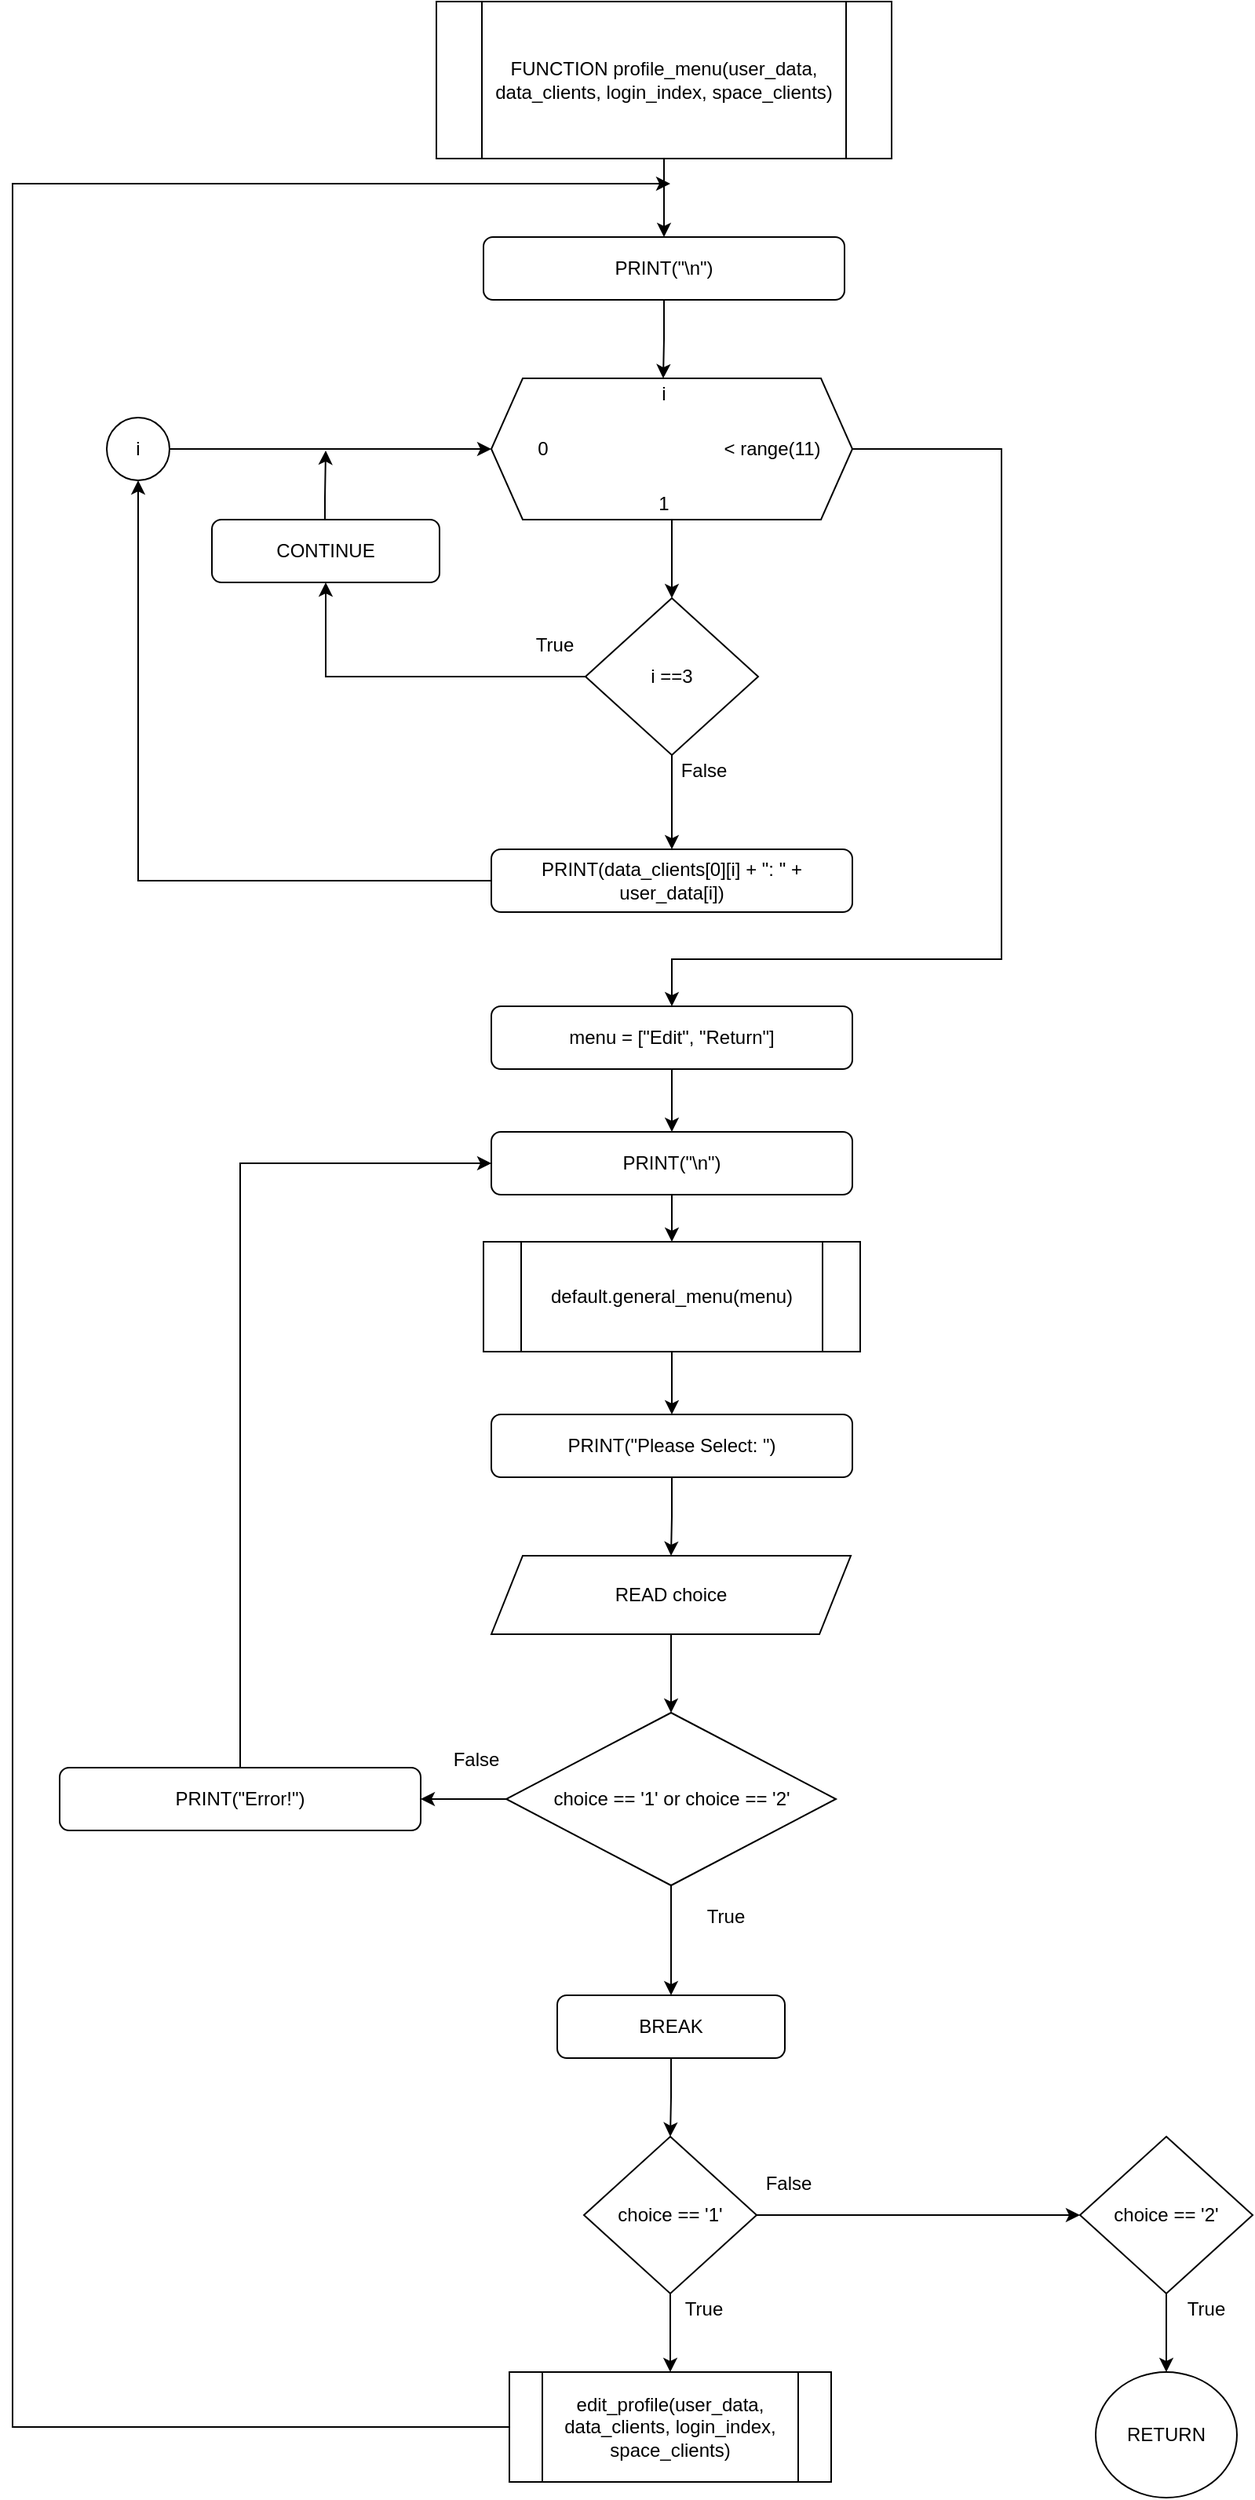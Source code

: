 <mxfile version="14.7.5" type="github">
  <diagram id="lwtEDbRVN-xB4T3-QxCQ" name="Page-1">
    <mxGraphModel dx="1241" dy="745" grid="1" gridSize="10" guides="1" tooltips="1" connect="1" arrows="1" fold="1" page="1" pageScale="1" pageWidth="3300" pageHeight="4681" math="0" shadow="0">
      <root>
        <mxCell id="0" />
        <mxCell id="1" parent="0" />
        <mxCell id="4hAsbZaLSSAf6A-Fuyxp-10" value="" style="group" parent="1" vertex="1" connectable="0">
          <mxGeometry x="425" y="350" width="230" height="90" as="geometry" />
        </mxCell>
        <mxCell id="4hAsbZaLSSAf6A-Fuyxp-3" value="" style="shape=hexagon;perimeter=hexagonPerimeter2;whiteSpace=wrap;html=1;fixedSize=1;" parent="4hAsbZaLSSAf6A-Fuyxp-10" vertex="1">
          <mxGeometry width="230.0" height="90" as="geometry" />
        </mxCell>
        <mxCell id="4hAsbZaLSSAf6A-Fuyxp-4" value="i" style="text;html=1;strokeColor=none;fillColor=none;align=center;verticalAlign=middle;whiteSpace=wrap;rounded=0;" parent="4hAsbZaLSSAf6A-Fuyxp-10" vertex="1">
          <mxGeometry x="87.619" width="43.81" height="20" as="geometry" />
        </mxCell>
        <mxCell id="4hAsbZaLSSAf6A-Fuyxp-5" value="0" style="text;html=1;strokeColor=none;fillColor=none;align=center;verticalAlign=middle;whiteSpace=wrap;rounded=0;" parent="4hAsbZaLSSAf6A-Fuyxp-10" vertex="1">
          <mxGeometry x="10.952" y="35" width="43.81" height="20" as="geometry" />
        </mxCell>
        <mxCell id="4hAsbZaLSSAf6A-Fuyxp-6" value="1" style="text;html=1;strokeColor=none;fillColor=none;align=center;verticalAlign=middle;whiteSpace=wrap;rounded=0;" parent="4hAsbZaLSSAf6A-Fuyxp-10" vertex="1">
          <mxGeometry x="87.619" y="70" width="43.81" height="20" as="geometry" />
        </mxCell>
        <mxCell id="4hAsbZaLSSAf6A-Fuyxp-7" value="&amp;lt; range(11)" style="text;html=1;strokeColor=none;fillColor=none;align=center;verticalAlign=middle;whiteSpace=wrap;rounded=0;" parent="4hAsbZaLSSAf6A-Fuyxp-10" vertex="1">
          <mxGeometry x="145" y="35" width="68.1" height="20" as="geometry" />
        </mxCell>
        <mxCell id="seyrnWr0ilwIP1S3ZuyP-13" style="edgeStyle=orthogonalEdgeStyle;rounded=0;orthogonalLoop=1;jettySize=auto;html=1;exitX=0.5;exitY=1;exitDx=0;exitDy=0;" parent="1" source="4hAsbZaLSSAf6A-Fuyxp-17" target="4hAsbZaLSSAf6A-Fuyxp-4" edge="1">
          <mxGeometry relative="1" as="geometry" />
        </mxCell>
        <mxCell id="4hAsbZaLSSAf6A-Fuyxp-17" value="PRINT(&quot;\n&quot;)" style="rounded=1;whiteSpace=wrap;html=1;" parent="1" vertex="1">
          <mxGeometry x="420" y="260" width="230" height="40" as="geometry" />
        </mxCell>
        <mxCell id="seyrnWr0ilwIP1S3ZuyP-15" value="" style="edgeStyle=orthogonalEdgeStyle;rounded=0;orthogonalLoop=1;jettySize=auto;html=1;" parent="1" source="4hAsbZaLSSAf6A-Fuyxp-18" target="4hAsbZaLSSAf6A-Fuyxp-20" edge="1">
          <mxGeometry relative="1" as="geometry" />
        </mxCell>
        <mxCell id="JaCdbUTixOH0e9Q2p9va-5" style="edgeStyle=orthogonalEdgeStyle;rounded=0;orthogonalLoop=1;jettySize=auto;html=1;entryX=0.5;entryY=1;entryDx=0;entryDy=0;endFill=1;" parent="1" source="4hAsbZaLSSAf6A-Fuyxp-18" target="JaCdbUTixOH0e9Q2p9va-4" edge="1">
          <mxGeometry relative="1" as="geometry" />
        </mxCell>
        <mxCell id="4hAsbZaLSSAf6A-Fuyxp-18" value="i ==3" style="rhombus;whiteSpace=wrap;html=1;" parent="1" vertex="1">
          <mxGeometry x="485" y="490" width="110" height="100" as="geometry" />
        </mxCell>
        <mxCell id="seyrnWr0ilwIP1S3ZuyP-42" style="edgeStyle=orthogonalEdgeStyle;rounded=0;orthogonalLoop=1;jettySize=auto;html=1;exitX=0;exitY=0.5;exitDx=0;exitDy=0;" parent="1" edge="1">
          <mxGeometry relative="1" as="geometry">
            <mxPoint x="200" y="415" as="targetPoint" />
            <Array as="points">
              <mxPoint x="425" y="670" />
              <mxPoint x="200" y="670" />
            </Array>
            <mxPoint x="425" y="665" as="sourcePoint" />
          </mxGeometry>
        </mxCell>
        <mxCell id="4hAsbZaLSSAf6A-Fuyxp-20" value="PRINT(data_clients[0][i] + &quot;: &quot; + user_data[i])" style="rounded=1;whiteSpace=wrap;html=1;" parent="1" vertex="1">
          <mxGeometry x="425" y="650" width="230" height="40" as="geometry" />
        </mxCell>
        <mxCell id="seyrnWr0ilwIP1S3ZuyP-17" value="" style="edgeStyle=orthogonalEdgeStyle;rounded=0;orthogonalLoop=1;jettySize=auto;html=1;" parent="1" source="seyrnWr0ilwIP1S3ZuyP-1" target="seyrnWr0ilwIP1S3ZuyP-3" edge="1">
          <mxGeometry relative="1" as="geometry" />
        </mxCell>
        <mxCell id="seyrnWr0ilwIP1S3ZuyP-1" value="menu = [&quot;Edit&quot;, &quot;Return&quot;]" style="rounded=1;whiteSpace=wrap;html=1;" parent="1" vertex="1">
          <mxGeometry x="425" y="750" width="230" height="40" as="geometry" />
        </mxCell>
        <mxCell id="seyrnWr0ilwIP1S3ZuyP-35" value="" style="edgeStyle=orthogonalEdgeStyle;rounded=0;orthogonalLoop=1;jettySize=auto;html=1;" parent="1" source="seyrnWr0ilwIP1S3ZuyP-2" target="seyrnWr0ilwIP1S3ZuyP-7" edge="1">
          <mxGeometry relative="1" as="geometry" />
        </mxCell>
        <mxCell id="7FatE325lh4cRFGbNT5i-2" value="" style="edgeStyle=orthogonalEdgeStyle;rounded=0;orthogonalLoop=1;jettySize=auto;html=1;" edge="1" parent="1" source="seyrnWr0ilwIP1S3ZuyP-2" target="7FatE325lh4cRFGbNT5i-1">
          <mxGeometry relative="1" as="geometry" />
        </mxCell>
        <mxCell id="seyrnWr0ilwIP1S3ZuyP-2" value="choice == &#39;1&#39; or choice == &#39;2&#39;" style="rhombus;whiteSpace=wrap;html=1;" parent="1" vertex="1">
          <mxGeometry x="434.5" y="1200" width="210" height="110" as="geometry" />
        </mxCell>
        <mxCell id="JaCdbUTixOH0e9Q2p9va-2" value="" style="edgeStyle=orthogonalEdgeStyle;rounded=0;orthogonalLoop=1;jettySize=auto;html=1;endFill=1;" parent="1" source="seyrnWr0ilwIP1S3ZuyP-3" target="JaCdbUTixOH0e9Q2p9va-1" edge="1">
          <mxGeometry relative="1" as="geometry" />
        </mxCell>
        <mxCell id="seyrnWr0ilwIP1S3ZuyP-3" value="PRINT(&quot;\n&quot;)" style="rounded=1;whiteSpace=wrap;html=1;" parent="1" vertex="1">
          <mxGeometry x="425" y="830" width="230" height="40" as="geometry" />
        </mxCell>
        <mxCell id="seyrnWr0ilwIP1S3ZuyP-20" value="" style="edgeStyle=orthogonalEdgeStyle;rounded=0;orthogonalLoop=1;jettySize=auto;html=1;" parent="1" source="seyrnWr0ilwIP1S3ZuyP-5" target="seyrnWr0ilwIP1S3ZuyP-6" edge="1">
          <mxGeometry relative="1" as="geometry" />
        </mxCell>
        <mxCell id="seyrnWr0ilwIP1S3ZuyP-5" value="PRINT(&quot;Please Select: &quot;)" style="rounded=1;whiteSpace=wrap;html=1;" parent="1" vertex="1">
          <mxGeometry x="425" y="1010" width="230" height="40" as="geometry" />
        </mxCell>
        <mxCell id="seyrnWr0ilwIP1S3ZuyP-21" value="" style="edgeStyle=orthogonalEdgeStyle;rounded=0;orthogonalLoop=1;jettySize=auto;html=1;" parent="1" source="seyrnWr0ilwIP1S3ZuyP-6" target="seyrnWr0ilwIP1S3ZuyP-2" edge="1">
          <mxGeometry relative="1" as="geometry" />
        </mxCell>
        <mxCell id="seyrnWr0ilwIP1S3ZuyP-6" value="READ choice" style="shape=parallelogram;perimeter=parallelogramPerimeter;whiteSpace=wrap;html=1;fixedSize=1;" parent="1" vertex="1">
          <mxGeometry x="425" y="1100" width="229" height="50" as="geometry" />
        </mxCell>
        <mxCell id="seyrnWr0ilwIP1S3ZuyP-36" style="edgeStyle=orthogonalEdgeStyle;rounded=0;orthogonalLoop=1;jettySize=auto;html=1;exitX=0.5;exitY=0;exitDx=0;exitDy=0;entryX=0;entryY=0.5;entryDx=0;entryDy=0;" parent="1" source="seyrnWr0ilwIP1S3ZuyP-7" target="seyrnWr0ilwIP1S3ZuyP-3" edge="1">
          <mxGeometry relative="1" as="geometry" />
        </mxCell>
        <mxCell id="seyrnWr0ilwIP1S3ZuyP-7" value="PRINT(&quot;Error!&quot;)" style="rounded=1;whiteSpace=wrap;html=1;" parent="1" vertex="1">
          <mxGeometry x="150" y="1235" width="230" height="40" as="geometry" />
        </mxCell>
        <mxCell id="seyrnWr0ilwIP1S3ZuyP-24" style="edgeStyle=orthogonalEdgeStyle;rounded=0;orthogonalLoop=1;jettySize=auto;html=1;exitX=1;exitY=0.5;exitDx=0;exitDy=0;entryX=0;entryY=0.5;entryDx=0;entryDy=0;" parent="1" source="seyrnWr0ilwIP1S3ZuyP-8" target="seyrnWr0ilwIP1S3ZuyP-9" edge="1">
          <mxGeometry relative="1" as="geometry" />
        </mxCell>
        <mxCell id="DkZJO_LsvSG8MK6_0E9L-5" value="" style="edgeStyle=orthogonalEdgeStyle;rounded=0;orthogonalLoop=1;jettySize=auto;html=1;endFill=1;" parent="1" source="seyrnWr0ilwIP1S3ZuyP-8" target="DkZJO_LsvSG8MK6_0E9L-4" edge="1">
          <mxGeometry relative="1" as="geometry" />
        </mxCell>
        <mxCell id="seyrnWr0ilwIP1S3ZuyP-8" value="choice == &#39;1&#39;" style="rhombus;whiteSpace=wrap;html=1;" parent="1" vertex="1">
          <mxGeometry x="484" y="1470" width="110" height="100" as="geometry" />
        </mxCell>
        <mxCell id="seyrnWr0ilwIP1S3ZuyP-25" style="edgeStyle=orthogonalEdgeStyle;rounded=0;orthogonalLoop=1;jettySize=auto;html=1;exitX=0.5;exitY=1;exitDx=0;exitDy=0;entryX=0.5;entryY=0;entryDx=0;entryDy=0;" parent="1" source="seyrnWr0ilwIP1S3ZuyP-9" target="seyrnWr0ilwIP1S3ZuyP-11" edge="1">
          <mxGeometry relative="1" as="geometry" />
        </mxCell>
        <mxCell id="seyrnWr0ilwIP1S3ZuyP-9" value="choice == &#39;2&#39;" style="rhombus;whiteSpace=wrap;html=1;" parent="1" vertex="1">
          <mxGeometry x="800" y="1470" width="110" height="100" as="geometry" />
        </mxCell>
        <mxCell id="seyrnWr0ilwIP1S3ZuyP-11" value="RETURN" style="ellipse;whiteSpace=wrap;html=1;" parent="1" vertex="1">
          <mxGeometry x="810" y="1620" width="90" height="80" as="geometry" />
        </mxCell>
        <mxCell id="seyrnWr0ilwIP1S3ZuyP-14" value="" style="edgeStyle=orthogonalEdgeStyle;rounded=0;orthogonalLoop=1;jettySize=auto;html=1;" parent="1" source="4hAsbZaLSSAf6A-Fuyxp-3" target="4hAsbZaLSSAf6A-Fuyxp-18" edge="1">
          <mxGeometry relative="1" as="geometry" />
        </mxCell>
        <mxCell id="seyrnWr0ilwIP1S3ZuyP-28" value="True" style="text;html=1;align=center;verticalAlign=middle;resizable=0;points=[];autosize=1;strokeColor=none;" parent="1" vertex="1">
          <mxGeometry x="445" y="510" width="40" height="20" as="geometry" />
        </mxCell>
        <mxCell id="seyrnWr0ilwIP1S3ZuyP-29" value="False" style="text;html=1;align=center;verticalAlign=middle;resizable=0;points=[];autosize=1;strokeColor=none;" parent="1" vertex="1">
          <mxGeometry x="540" y="590" width="40" height="20" as="geometry" />
        </mxCell>
        <mxCell id="seyrnWr0ilwIP1S3ZuyP-34" value="False" style="text;html=1;align=center;verticalAlign=middle;resizable=0;points=[];autosize=1;strokeColor=none;" parent="1" vertex="1">
          <mxGeometry x="394.5" y="1220" width="40" height="20" as="geometry" />
        </mxCell>
        <mxCell id="seyrnWr0ilwIP1S3ZuyP-38" value="True" style="text;html=1;align=center;verticalAlign=middle;resizable=0;points=[];autosize=1;strokeColor=none;" parent="1" vertex="1">
          <mxGeometry x="554" y="1320" width="40" height="20" as="geometry" />
        </mxCell>
        <mxCell id="seyrnWr0ilwIP1S3ZuyP-43" style="edgeStyle=orthogonalEdgeStyle;rounded=0;orthogonalLoop=1;jettySize=auto;html=1;exitX=1;exitY=0.5;exitDx=0;exitDy=0;entryX=0.5;entryY=0;entryDx=0;entryDy=0;" parent="1" source="4hAsbZaLSSAf6A-Fuyxp-3" target="seyrnWr0ilwIP1S3ZuyP-1" edge="1">
          <mxGeometry relative="1" as="geometry">
            <Array as="points">
              <mxPoint x="750" y="395" />
              <mxPoint x="750" y="720" />
              <mxPoint x="540" y="720" />
            </Array>
          </mxGeometry>
        </mxCell>
        <mxCell id="hwVHAj5IbDsBxLXs_6I--2" value="True" style="text;html=1;align=center;verticalAlign=middle;resizable=0;points=[];autosize=1;strokeColor=none;" parent="1" vertex="1">
          <mxGeometry x="540" y="1570" width="40" height="20" as="geometry" />
        </mxCell>
        <mxCell id="hwVHAj5IbDsBxLXs_6I--3" value="False" style="text;html=1;align=center;verticalAlign=middle;resizable=0;points=[];autosize=1;strokeColor=none;" parent="1" vertex="1">
          <mxGeometry x="594" y="1490" width="40" height="20" as="geometry" />
        </mxCell>
        <mxCell id="hwVHAj5IbDsBxLXs_6I--4" value="True" style="text;html=1;align=center;verticalAlign=middle;resizable=0;points=[];autosize=1;strokeColor=none;" parent="1" vertex="1">
          <mxGeometry x="860" y="1570" width="40" height="20" as="geometry" />
        </mxCell>
        <mxCell id="DkZJO_LsvSG8MK6_0E9L-2" value="" style="edgeStyle=orthogonalEdgeStyle;rounded=0;orthogonalLoop=1;jettySize=auto;html=1;endArrow=classic;endFill=1;" parent="1" source="DkZJO_LsvSG8MK6_0E9L-1" target="4hAsbZaLSSAf6A-Fuyxp-17" edge="1">
          <mxGeometry relative="1" as="geometry" />
        </mxCell>
        <mxCell id="DkZJO_LsvSG8MK6_0E9L-1" value="FUNCTION profile_menu(user_data, data_clients, login_index, space_clients)" style="shape=process;whiteSpace=wrap;html=1;backgroundOutline=1;" parent="1" vertex="1">
          <mxGeometry x="390" y="110" width="290" height="100" as="geometry" />
        </mxCell>
        <mxCell id="DkZJO_LsvSG8MK6_0E9L-6" style="edgeStyle=orthogonalEdgeStyle;rounded=0;orthogonalLoop=1;jettySize=auto;html=1;endFill=1;exitX=0;exitY=0.5;exitDx=0;exitDy=0;" parent="1" source="DkZJO_LsvSG8MK6_0E9L-4" edge="1">
          <mxGeometry relative="1" as="geometry">
            <mxPoint x="539" y="226" as="targetPoint" />
            <Array as="points">
              <mxPoint x="120" y="1655" />
              <mxPoint x="120" y="226" />
            </Array>
          </mxGeometry>
        </mxCell>
        <mxCell id="DkZJO_LsvSG8MK6_0E9L-4" value="edit_profile(user_data, data_clients, login_index, space_clients)" style="shape=process;whiteSpace=wrap;html=1;backgroundOutline=1;horizontal=1;" parent="1" vertex="1">
          <mxGeometry x="436.5" y="1620" width="205" height="70" as="geometry" />
        </mxCell>
        <mxCell id="JaCdbUTixOH0e9Q2p9va-3" value="" style="edgeStyle=orthogonalEdgeStyle;rounded=0;orthogonalLoop=1;jettySize=auto;html=1;endFill=1;" parent="1" source="JaCdbUTixOH0e9Q2p9va-1" target="seyrnWr0ilwIP1S3ZuyP-5" edge="1">
          <mxGeometry relative="1" as="geometry" />
        </mxCell>
        <mxCell id="JaCdbUTixOH0e9Q2p9va-1" value="default.general_menu(menu)" style="shape=process;whiteSpace=wrap;html=1;backgroundOutline=1;" parent="1" vertex="1">
          <mxGeometry x="420" y="900" width="240" height="70" as="geometry" />
        </mxCell>
        <mxCell id="weVIRt_P8CNzWD0nIZ2v-3" style="edgeStyle=orthogonalEdgeStyle;rounded=0;orthogonalLoop=1;jettySize=auto;html=1;endArrow=classic;endFill=1;" parent="1" edge="1">
          <mxGeometry relative="1" as="geometry">
            <mxPoint x="319.5" y="396" as="targetPoint" />
            <mxPoint x="319" y="440" as="sourcePoint" />
            <Array as="points">
              <mxPoint x="319.5" y="426" />
              <mxPoint x="319.5" y="426" />
            </Array>
          </mxGeometry>
        </mxCell>
        <mxCell id="JaCdbUTixOH0e9Q2p9va-4" value="CONTINUE" style="rounded=1;whiteSpace=wrap;html=1;" parent="1" vertex="1">
          <mxGeometry x="247" y="440" width="145" height="40" as="geometry" />
        </mxCell>
        <mxCell id="weVIRt_P8CNzWD0nIZ2v-2" style="edgeStyle=orthogonalEdgeStyle;rounded=0;orthogonalLoop=1;jettySize=auto;html=1;exitX=1;exitY=0.5;exitDx=0;exitDy=0;entryX=0;entryY=0.5;entryDx=0;entryDy=0;endArrow=classic;endFill=1;" parent="1" source="weVIRt_P8CNzWD0nIZ2v-1" target="4hAsbZaLSSAf6A-Fuyxp-3" edge="1">
          <mxGeometry relative="1" as="geometry">
            <Array as="points">
              <mxPoint x="320" y="395" />
              <mxPoint x="320" y="395" />
            </Array>
          </mxGeometry>
        </mxCell>
        <mxCell id="weVIRt_P8CNzWD0nIZ2v-1" value="i" style="ellipse;whiteSpace=wrap;html=1;aspect=fixed;" parent="1" vertex="1">
          <mxGeometry x="180" y="375" width="40" height="40" as="geometry" />
        </mxCell>
        <mxCell id="7FatE325lh4cRFGbNT5i-3" value="" style="edgeStyle=orthogonalEdgeStyle;rounded=0;orthogonalLoop=1;jettySize=auto;html=1;" edge="1" parent="1" source="7FatE325lh4cRFGbNT5i-1" target="seyrnWr0ilwIP1S3ZuyP-8">
          <mxGeometry relative="1" as="geometry" />
        </mxCell>
        <mxCell id="7FatE325lh4cRFGbNT5i-1" value="BREAK" style="rounded=1;whiteSpace=wrap;html=1;" vertex="1" parent="1">
          <mxGeometry x="467" y="1380" width="145" height="40" as="geometry" />
        </mxCell>
      </root>
    </mxGraphModel>
  </diagram>
</mxfile>
